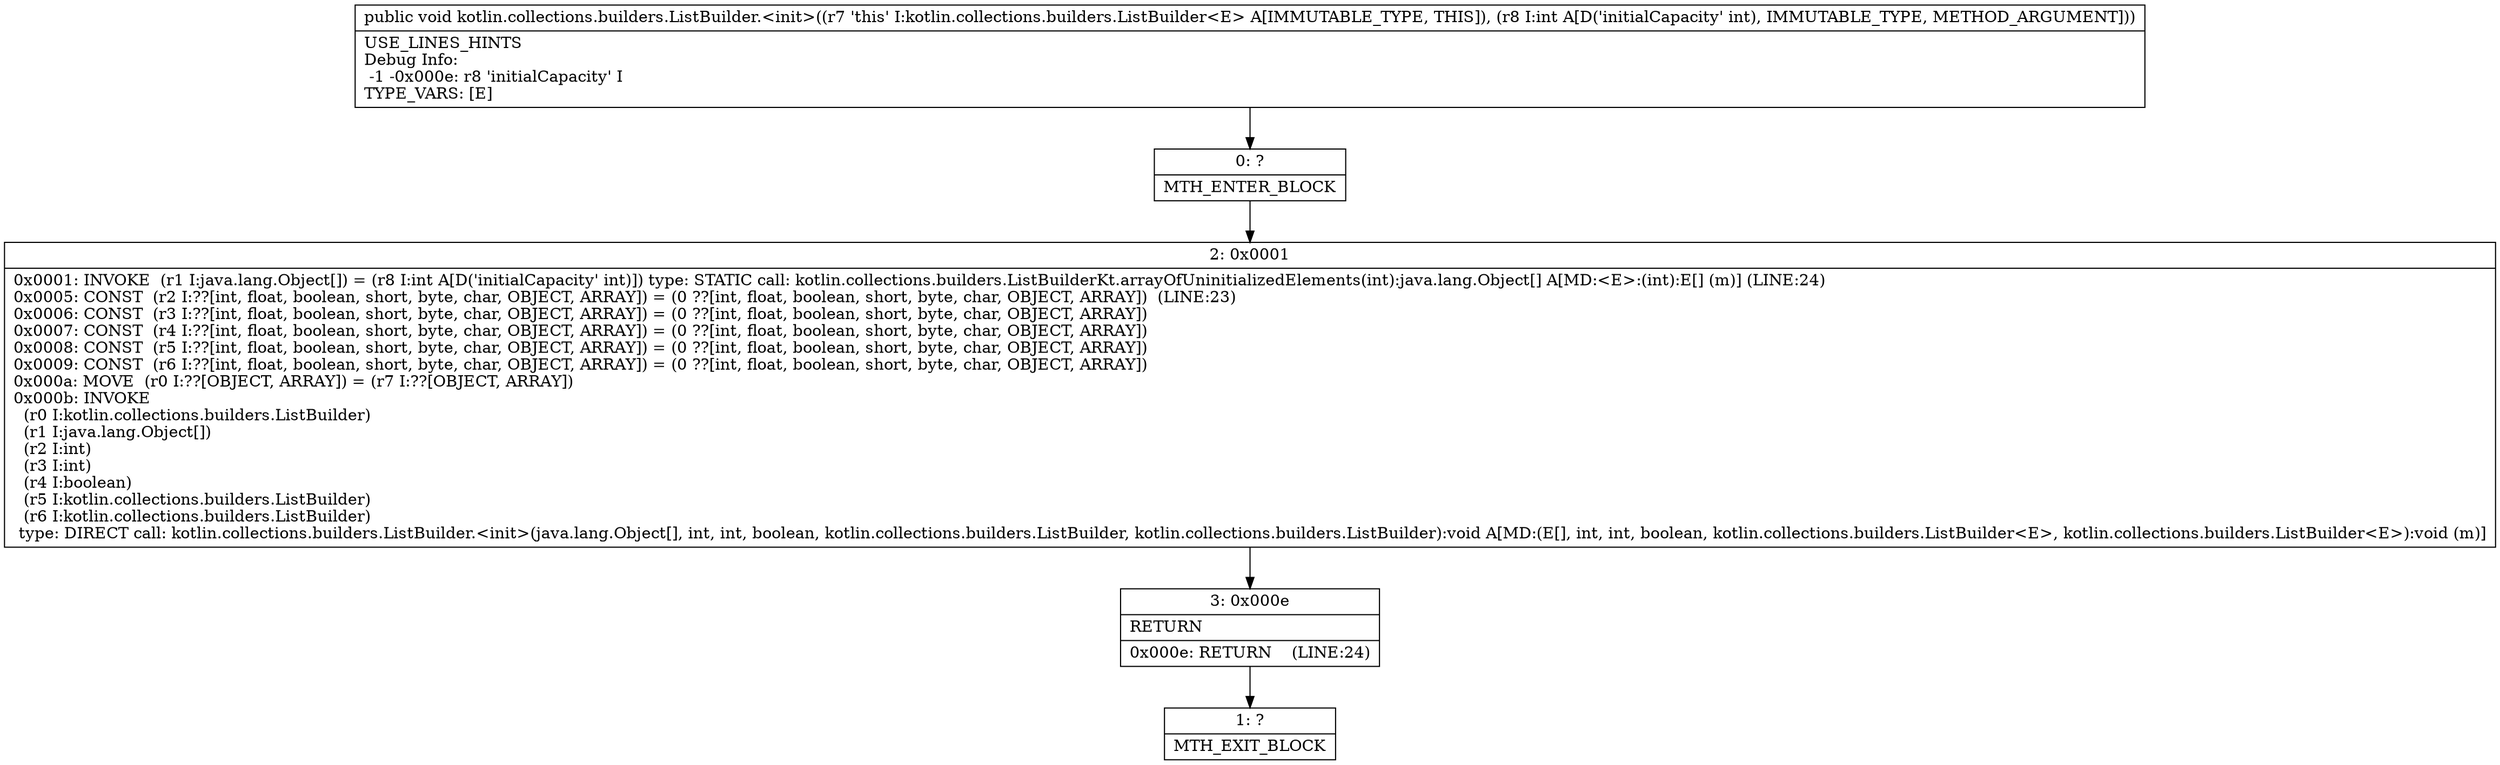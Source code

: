 digraph "CFG forkotlin.collections.builders.ListBuilder.\<init\>(I)V" {
Node_0 [shape=record,label="{0\:\ ?|MTH_ENTER_BLOCK\l}"];
Node_2 [shape=record,label="{2\:\ 0x0001|0x0001: INVOKE  (r1 I:java.lang.Object[]) = (r8 I:int A[D('initialCapacity' int)]) type: STATIC call: kotlin.collections.builders.ListBuilderKt.arrayOfUninitializedElements(int):java.lang.Object[] A[MD:\<E\>:(int):E[] (m)] (LINE:24)\l0x0005: CONST  (r2 I:??[int, float, boolean, short, byte, char, OBJECT, ARRAY]) = (0 ??[int, float, boolean, short, byte, char, OBJECT, ARRAY])  (LINE:23)\l0x0006: CONST  (r3 I:??[int, float, boolean, short, byte, char, OBJECT, ARRAY]) = (0 ??[int, float, boolean, short, byte, char, OBJECT, ARRAY]) \l0x0007: CONST  (r4 I:??[int, float, boolean, short, byte, char, OBJECT, ARRAY]) = (0 ??[int, float, boolean, short, byte, char, OBJECT, ARRAY]) \l0x0008: CONST  (r5 I:??[int, float, boolean, short, byte, char, OBJECT, ARRAY]) = (0 ??[int, float, boolean, short, byte, char, OBJECT, ARRAY]) \l0x0009: CONST  (r6 I:??[int, float, boolean, short, byte, char, OBJECT, ARRAY]) = (0 ??[int, float, boolean, short, byte, char, OBJECT, ARRAY]) \l0x000a: MOVE  (r0 I:??[OBJECT, ARRAY]) = (r7 I:??[OBJECT, ARRAY]) \l0x000b: INVOKE  \l  (r0 I:kotlin.collections.builders.ListBuilder)\l  (r1 I:java.lang.Object[])\l  (r2 I:int)\l  (r3 I:int)\l  (r4 I:boolean)\l  (r5 I:kotlin.collections.builders.ListBuilder)\l  (r6 I:kotlin.collections.builders.ListBuilder)\l type: DIRECT call: kotlin.collections.builders.ListBuilder.\<init\>(java.lang.Object[], int, int, boolean, kotlin.collections.builders.ListBuilder, kotlin.collections.builders.ListBuilder):void A[MD:(E[], int, int, boolean, kotlin.collections.builders.ListBuilder\<E\>, kotlin.collections.builders.ListBuilder\<E\>):void (m)]\l}"];
Node_3 [shape=record,label="{3\:\ 0x000e|RETURN\l|0x000e: RETURN    (LINE:24)\l}"];
Node_1 [shape=record,label="{1\:\ ?|MTH_EXIT_BLOCK\l}"];
MethodNode[shape=record,label="{public void kotlin.collections.builders.ListBuilder.\<init\>((r7 'this' I:kotlin.collections.builders.ListBuilder\<E\> A[IMMUTABLE_TYPE, THIS]), (r8 I:int A[D('initialCapacity' int), IMMUTABLE_TYPE, METHOD_ARGUMENT]))  | USE_LINES_HINTS\lDebug Info:\l  \-1 \-0x000e: r8 'initialCapacity' I\lTYPE_VARS: [E]\l}"];
MethodNode -> Node_0;Node_0 -> Node_2;
Node_2 -> Node_3;
Node_3 -> Node_1;
}

